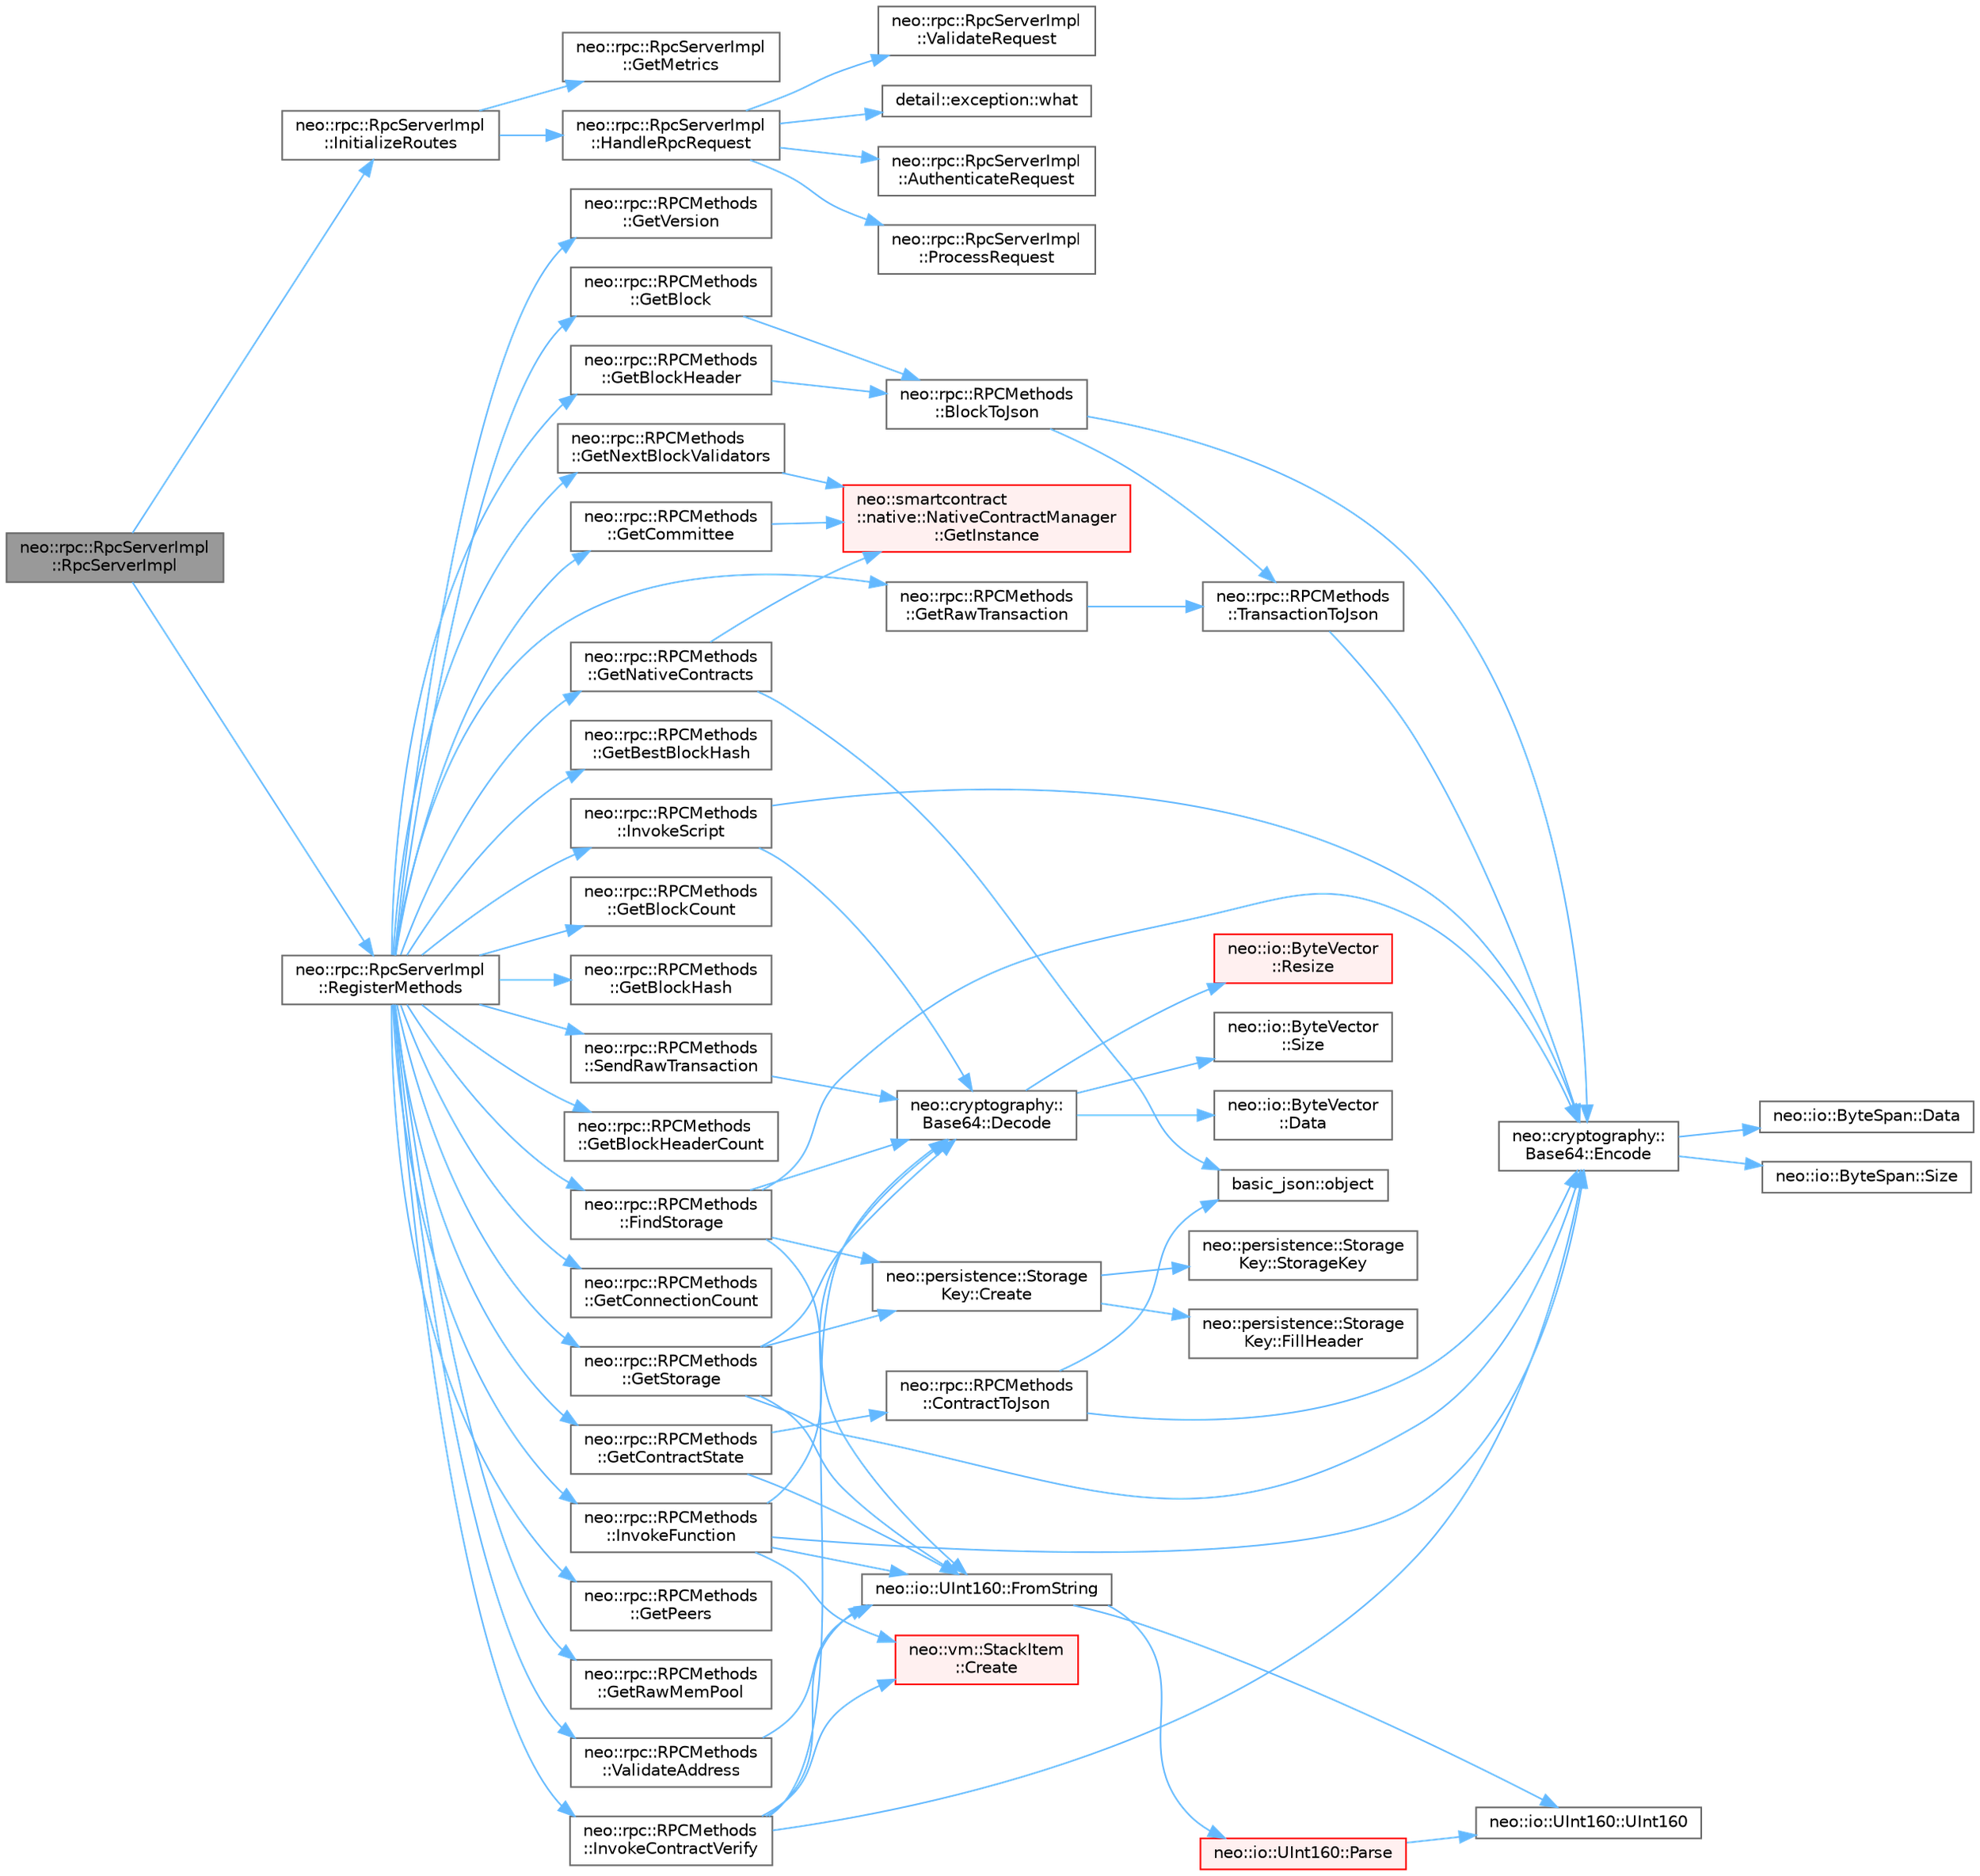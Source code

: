 digraph "neo::rpc::RpcServerImpl::RpcServerImpl"
{
 // LATEX_PDF_SIZE
  bgcolor="transparent";
  edge [fontname=Helvetica,fontsize=10,labelfontname=Helvetica,labelfontsize=10];
  node [fontname=Helvetica,fontsize=10,shape=box,height=0.2,width=0.4];
  rankdir="LR";
  Node1 [id="Node000001",label="neo::rpc::RpcServerImpl\l::RpcServerImpl",height=0.2,width=0.4,color="gray40", fillcolor="grey60", style="filled", fontcolor="black",tooltip=" "];
  Node1 -> Node2 [id="edge1_Node000001_Node000002",color="steelblue1",style="solid",tooltip=" "];
  Node2 [id="Node000002",label="neo::rpc::RpcServerImpl\l::InitializeRoutes",height=0.2,width=0.4,color="grey40", fillcolor="white", style="filled",URL="$classneo_1_1rpc_1_1_rpc_server_impl.html#a364ae1d30ce752ebdced6588d7f6b077",tooltip=" "];
  Node2 -> Node3 [id="edge2_Node000002_Node000003",color="steelblue1",style="solid",tooltip=" "];
  Node3 [id="Node000003",label="neo::rpc::RpcServerImpl\l::GetMetrics",height=0.2,width=0.4,color="grey40", fillcolor="white", style="filled",URL="$classneo_1_1rpc_1_1_rpc_server_impl.html#a91f6328431c5d23a52babb07d110a8fc",tooltip=" "];
  Node2 -> Node4 [id="edge3_Node000002_Node000004",color="steelblue1",style="solid",tooltip=" "];
  Node4 [id="Node000004",label="neo::rpc::RpcServerImpl\l::HandleRpcRequest",height=0.2,width=0.4,color="grey40", fillcolor="white", style="filled",URL="$classneo_1_1rpc_1_1_rpc_server_impl.html#a60cdc5b1e5303496e4ee5ac7bbe806bc",tooltip=" "];
  Node4 -> Node5 [id="edge4_Node000004_Node000005",color="steelblue1",style="solid",tooltip=" "];
  Node5 [id="Node000005",label="neo::rpc::RpcServerImpl\l::AuthenticateRequest",height=0.2,width=0.4,color="grey40", fillcolor="white", style="filled",URL="$classneo_1_1rpc_1_1_rpc_server_impl.html#a45a376a70ccf3bc0f8ecf54d16b37f19",tooltip=" "];
  Node4 -> Node6 [id="edge5_Node000004_Node000006",color="steelblue1",style="solid",tooltip=" "];
  Node6 [id="Node000006",label="neo::rpc::RpcServerImpl\l::ProcessRequest",height=0.2,width=0.4,color="grey40", fillcolor="white", style="filled",URL="$classneo_1_1rpc_1_1_rpc_server_impl.html#a39ffe3c34e684c1fdf3a8bd2b41ea2c4",tooltip=" "];
  Node4 -> Node7 [id="edge6_Node000004_Node000007",color="steelblue1",style="solid",tooltip=" "];
  Node7 [id="Node000007",label="neo::rpc::RpcServerImpl\l::ValidateRequest",height=0.2,width=0.4,color="grey40", fillcolor="white", style="filled",URL="$classneo_1_1rpc_1_1_rpc_server_impl.html#a2d51ca3342879a7effd515e244dd6485",tooltip=" "];
  Node4 -> Node8 [id="edge7_Node000004_Node000008",color="steelblue1",style="solid",tooltip=" "];
  Node8 [id="Node000008",label="detail::exception::what",height=0.2,width=0.4,color="grey40", fillcolor="white", style="filled",URL="$classdetail_1_1exception.html#ae75d7315f5f2d85958da6d961375caf0",tooltip="returns the explanatory string"];
  Node1 -> Node9 [id="edge8_Node000001_Node000009",color="steelblue1",style="solid",tooltip=" "];
  Node9 [id="Node000009",label="neo::rpc::RpcServerImpl\l::RegisterMethods",height=0.2,width=0.4,color="grey40", fillcolor="white", style="filled",URL="$classneo_1_1rpc_1_1_rpc_server_impl.html#a905b4544db250ffaf2e403179dc6f49f",tooltip=" "];
  Node9 -> Node10 [id="edge9_Node000009_Node000010",color="steelblue1",style="solid",tooltip=" "];
  Node10 [id="Node000010",label="neo::rpc::RPCMethods\l::FindStorage",height=0.2,width=0.4,color="grey40", fillcolor="white", style="filled",URL="$classneo_1_1rpc_1_1_r_p_c_methods.html#aad3e961199f57770bcd54ae04fd68651",tooltip="Finds storage items."];
  Node10 -> Node11 [id="edge10_Node000010_Node000011",color="steelblue1",style="solid",tooltip=" "];
  Node11 [id="Node000011",label="neo::persistence::Storage\lKey::Create",height=0.2,width=0.4,color="grey40", fillcolor="white", style="filled",URL="$classneo_1_1persistence_1_1_storage_key.html#ae7001770e96642cfdb2f878c6264bf51",tooltip="Creates a storage key with contract ID and prefix."];
  Node11 -> Node12 [id="edge11_Node000011_Node000012",color="steelblue1",style="solid",tooltip=" "];
  Node12 [id="Node000012",label="neo::persistence::Storage\lKey::FillHeader",height=0.2,width=0.4,color="grey40", fillcolor="white", style="filled",URL="$classneo_1_1persistence_1_1_storage_key.html#a4a6ee8a47d7cfb0b3802d3697ddf571f",tooltip="Fills the header (contract ID + prefix) into a span."];
  Node11 -> Node13 [id="edge12_Node000011_Node000013",color="steelblue1",style="solid",tooltip=" "];
  Node13 [id="Node000013",label="neo::persistence::Storage\lKey::StorageKey",height=0.2,width=0.4,color="grey40", fillcolor="white", style="filled",URL="$classneo_1_1persistence_1_1_storage_key.html#a26e71bde9629f81837c84d69d83fd75a",tooltip="Constructs an empty StorageKey."];
  Node10 -> Node14 [id="edge13_Node000010_Node000014",color="steelblue1",style="solid",tooltip=" "];
  Node14 [id="Node000014",label="neo::cryptography::\lBase64::Decode",height=0.2,width=0.4,color="grey40", fillcolor="white", style="filled",URL="$classneo_1_1cryptography_1_1_base64.html#a03e5a1a4dbb4b75c7b89770d2ba3191d",tooltip="Decodes a Base64 string to bytes."];
  Node14 -> Node15 [id="edge14_Node000014_Node000015",color="steelblue1",style="solid",tooltip=" "];
  Node15 [id="Node000015",label="neo::io::ByteVector\l::Data",height=0.2,width=0.4,color="grey40", fillcolor="white", style="filled",URL="$classneo_1_1io_1_1_byte_vector.html#a971af50d2778c4435c924cf4b839e8a1",tooltip="Gets a pointer to the data."];
  Node14 -> Node16 [id="edge15_Node000014_Node000016",color="steelblue1",style="solid",tooltip=" "];
  Node16 [id="Node000016",label="neo::io::ByteVector\l::Resize",height=0.2,width=0.4,color="red", fillcolor="#FFF0F0", style="filled",URL="$classneo_1_1io_1_1_byte_vector.html#ac5d394e2ac6ef922486d6b635d0a9c28",tooltip="Resizes the ByteVector."];
  Node14 -> Node18 [id="edge16_Node000014_Node000018",color="steelblue1",style="solid",tooltip=" "];
  Node18 [id="Node000018",label="neo::io::ByteVector\l::Size",height=0.2,width=0.4,color="grey40", fillcolor="white", style="filled",URL="$classneo_1_1io_1_1_byte_vector.html#ac0d1a1751d25fde82c44ba55d9d68e24",tooltip="Gets the size of the ByteVector."];
  Node10 -> Node19 [id="edge17_Node000010_Node000019",color="steelblue1",style="solid",tooltip=" "];
  Node19 [id="Node000019",label="neo::cryptography::\lBase64::Encode",height=0.2,width=0.4,color="grey40", fillcolor="white", style="filled",URL="$classneo_1_1cryptography_1_1_base64.html#a9401ccf738d0fd6a8b8125b395abf392",tooltip="Encodes data to Base64."];
  Node19 -> Node20 [id="edge18_Node000019_Node000020",color="steelblue1",style="solid",tooltip=" "];
  Node20 [id="Node000020",label="neo::io::ByteSpan::Data",height=0.2,width=0.4,color="grey40", fillcolor="white", style="filled",URL="$classneo_1_1io_1_1_byte_span.html#a0285a19eb5cd212ecd1079e0bc5e494c",tooltip="Gets a pointer to the data."];
  Node19 -> Node21 [id="edge19_Node000019_Node000021",color="steelblue1",style="solid",tooltip=" "];
  Node21 [id="Node000021",label="neo::io::ByteSpan::Size",height=0.2,width=0.4,color="grey40", fillcolor="white", style="filled",URL="$classneo_1_1io_1_1_byte_span.html#a4a869430800a37dcbeefac6f36468fcb",tooltip="Gets the size of the ByteSpan."];
  Node10 -> Node22 [id="edge20_Node000010_Node000022",color="steelblue1",style="solid",tooltip=" "];
  Node22 [id="Node000022",label="neo::io::UInt160::FromString",height=0.2,width=0.4,color="grey40", fillcolor="white", style="filled",URL="$classneo_1_1io_1_1_u_int160.html#ac6525a2b7cc473818274027ead1c6688",tooltip="Creates a UInt160 from a hex string."];
  Node22 -> Node23 [id="edge21_Node000022_Node000023",color="steelblue1",style="solid",tooltip=" "];
  Node23 [id="Node000023",label="neo::io::UInt160::Parse",height=0.2,width=0.4,color="red", fillcolor="#FFF0F0", style="filled",URL="$classneo_1_1io_1_1_u_int160.html#aff15950166fb8a9a018e85e419500115",tooltip="Parses a hexadecimal string into a UInt160."];
  Node23 -> Node25 [id="edge22_Node000023_Node000025",color="steelblue1",style="solid",tooltip=" "];
  Node25 [id="Node000025",label="neo::io::UInt160::UInt160",height=0.2,width=0.4,color="grey40", fillcolor="white", style="filled",URL="$classneo_1_1io_1_1_u_int160.html#a975ac19e433b0ceb17f5b56454667fa5",tooltip="Constructs a UInt160 initialized to zero."];
  Node22 -> Node25 [id="edge23_Node000022_Node000025",color="steelblue1",style="solid",tooltip=" "];
  Node9 -> Node26 [id="edge24_Node000009_Node000026",color="steelblue1",style="solid",tooltip=" "];
  Node26 [id="Node000026",label="neo::rpc::RPCMethods\l::GetBestBlockHash",height=0.2,width=0.4,color="grey40", fillcolor="white", style="filled",URL="$classneo_1_1rpc_1_1_r_p_c_methods.html#ae8d0b144c6df7a413206dcf16d0a54f3",tooltip="Gets the best block hash."];
  Node9 -> Node27 [id="edge25_Node000009_Node000027",color="steelblue1",style="solid",tooltip=" "];
  Node27 [id="Node000027",label="neo::rpc::RPCMethods\l::GetBlock",height=0.2,width=0.4,color="grey40", fillcolor="white", style="filled",URL="$classneo_1_1rpc_1_1_r_p_c_methods.html#afbeb890d83922c44420483d9029061fd",tooltip="Gets a block."];
  Node27 -> Node28 [id="edge26_Node000027_Node000028",color="steelblue1",style="solid",tooltip=" "];
  Node28 [id="Node000028",label="neo::rpc::RPCMethods\l::BlockToJson",height=0.2,width=0.4,color="grey40", fillcolor="white", style="filled",URL="$classneo_1_1rpc_1_1_r_p_c_methods.html#ad1de15165b7ea273b5b8c8c16f3ddef3",tooltip="Converts a block to JSON."];
  Node28 -> Node19 [id="edge27_Node000028_Node000019",color="steelblue1",style="solid",tooltip=" "];
  Node28 -> Node29 [id="edge28_Node000028_Node000029",color="steelblue1",style="solid",tooltip=" "];
  Node29 [id="Node000029",label="neo::rpc::RPCMethods\l::TransactionToJson",height=0.2,width=0.4,color="grey40", fillcolor="white", style="filled",URL="$classneo_1_1rpc_1_1_r_p_c_methods.html#a74686388bdde3a7dc1b0ecdcf406695a",tooltip="Converts a transaction to JSON."];
  Node29 -> Node19 [id="edge29_Node000029_Node000019",color="steelblue1",style="solid",tooltip=" "];
  Node9 -> Node30 [id="edge30_Node000009_Node000030",color="steelblue1",style="solid",tooltip=" "];
  Node30 [id="Node000030",label="neo::rpc::RPCMethods\l::GetBlockCount",height=0.2,width=0.4,color="grey40", fillcolor="white", style="filled",URL="$classneo_1_1rpc_1_1_r_p_c_methods.html#a9dc9dc720c7b49f4ef26b70e875b0a53",tooltip="Gets the block count."];
  Node9 -> Node31 [id="edge31_Node000009_Node000031",color="steelblue1",style="solid",tooltip=" "];
  Node31 [id="Node000031",label="neo::rpc::RPCMethods\l::GetBlockHash",height=0.2,width=0.4,color="grey40", fillcolor="white", style="filled",URL="$classneo_1_1rpc_1_1_r_p_c_methods.html#a27155677352d0318b90286d6ccb313fb",tooltip="Gets a block hash."];
  Node9 -> Node32 [id="edge32_Node000009_Node000032",color="steelblue1",style="solid",tooltip=" "];
  Node32 [id="Node000032",label="neo::rpc::RPCMethods\l::GetBlockHeader",height=0.2,width=0.4,color="grey40", fillcolor="white", style="filled",URL="$classneo_1_1rpc_1_1_r_p_c_methods.html#adef5a1197ebcb30009120b534b5855e8",tooltip="Gets a block header."];
  Node32 -> Node28 [id="edge33_Node000032_Node000028",color="steelblue1",style="solid",tooltip=" "];
  Node9 -> Node33 [id="edge34_Node000009_Node000033",color="steelblue1",style="solid",tooltip=" "];
  Node33 [id="Node000033",label="neo::rpc::RPCMethods\l::GetBlockHeaderCount",height=0.2,width=0.4,color="grey40", fillcolor="white", style="filled",URL="$classneo_1_1rpc_1_1_r_p_c_methods.html#a0f883a51998c61439f45e2ea57e8fbe6",tooltip="Gets the block header count."];
  Node9 -> Node34 [id="edge35_Node000009_Node000034",color="steelblue1",style="solid",tooltip=" "];
  Node34 [id="Node000034",label="neo::rpc::RPCMethods\l::GetCommittee",height=0.2,width=0.4,color="grey40", fillcolor="white", style="filled",URL="$classneo_1_1rpc_1_1_r_p_c_methods.html#a83afd2b54e62e71c5c4a26d8156179fe",tooltip="Gets the committee."];
  Node34 -> Node35 [id="edge36_Node000034_Node000035",color="steelblue1",style="solid",tooltip=" "];
  Node35 [id="Node000035",label="neo::smartcontract\l::native::NativeContractManager\l::GetInstance",height=0.2,width=0.4,color="red", fillcolor="#FFF0F0", style="filled",URL="$classneo_1_1smartcontract_1_1native_1_1_native_contract_manager.html#a625f98f56356754afc948c4638310de7",tooltip="Gets the instance."];
  Node9 -> Node40 [id="edge37_Node000009_Node000040",color="steelblue1",style="solid",tooltip=" "];
  Node40 [id="Node000040",label="neo::rpc::RPCMethods\l::GetConnectionCount",height=0.2,width=0.4,color="grey40", fillcolor="white", style="filled",URL="$classneo_1_1rpc_1_1_r_p_c_methods.html#aad51825f1bb3351db96b50f7d15ba3da",tooltip="Gets the connection count."];
  Node9 -> Node41 [id="edge38_Node000009_Node000041",color="steelblue1",style="solid",tooltip=" "];
  Node41 [id="Node000041",label="neo::rpc::RPCMethods\l::GetContractState",height=0.2,width=0.4,color="grey40", fillcolor="white", style="filled",URL="$classneo_1_1rpc_1_1_r_p_c_methods.html#a2ea3952b4a58b7aeb5daebcfe9506c6e",tooltip="Gets a contract state."];
  Node41 -> Node42 [id="edge39_Node000041_Node000042",color="steelblue1",style="solid",tooltip=" "];
  Node42 [id="Node000042",label="neo::rpc::RPCMethods\l::ContractToJson",height=0.2,width=0.4,color="grey40", fillcolor="white", style="filled",URL="$classneo_1_1rpc_1_1_r_p_c_methods.html#ac5b807c5412454e2398fb399590b3b2a",tooltip="Converts a contract to JSON."];
  Node42 -> Node19 [id="edge40_Node000042_Node000019",color="steelblue1",style="solid",tooltip=" "];
  Node42 -> Node43 [id="edge41_Node000042_Node000043",color="steelblue1",style="solid",tooltip=" "];
  Node43 [id="Node000043",label="basic_json::object",height=0.2,width=0.4,color="grey40", fillcolor="white", style="filled",URL="$classbasic__json.html#a50a0e8dacc0f4aa12162da666595e6fd",tooltip="explicitly create an object from an initializer list"];
  Node41 -> Node22 [id="edge42_Node000041_Node000022",color="steelblue1",style="solid",tooltip=" "];
  Node9 -> Node44 [id="edge43_Node000009_Node000044",color="steelblue1",style="solid",tooltip=" "];
  Node44 [id="Node000044",label="neo::rpc::RPCMethods\l::GetNativeContracts",height=0.2,width=0.4,color="grey40", fillcolor="white", style="filled",URL="$classneo_1_1rpc_1_1_r_p_c_methods.html#a9709fe401c58c5df1b5652c315843da4",tooltip="Gets native contracts."];
  Node44 -> Node35 [id="edge44_Node000044_Node000035",color="steelblue1",style="solid",tooltip=" "];
  Node44 -> Node43 [id="edge45_Node000044_Node000043",color="steelblue1",style="solid",tooltip=" "];
  Node9 -> Node45 [id="edge46_Node000009_Node000045",color="steelblue1",style="solid",tooltip=" "];
  Node45 [id="Node000045",label="neo::rpc::RPCMethods\l::GetNextBlockValidators",height=0.2,width=0.4,color="grey40", fillcolor="white", style="filled",URL="$classneo_1_1rpc_1_1_r_p_c_methods.html#af40ddb636b1f5a7b65f5dcdd121494be",tooltip="Gets the next block validators."];
  Node45 -> Node35 [id="edge47_Node000045_Node000035",color="steelblue1",style="solid",tooltip=" "];
  Node9 -> Node46 [id="edge48_Node000009_Node000046",color="steelblue1",style="solid",tooltip=" "];
  Node46 [id="Node000046",label="neo::rpc::RPCMethods\l::GetPeers",height=0.2,width=0.4,color="grey40", fillcolor="white", style="filled",URL="$classneo_1_1rpc_1_1_r_p_c_methods.html#a1fc24cbce9b4c958d405682d3a05cb5e",tooltip="Gets the peers."];
  Node9 -> Node47 [id="edge49_Node000009_Node000047",color="steelblue1",style="solid",tooltip=" "];
  Node47 [id="Node000047",label="neo::rpc::RPCMethods\l::GetRawMemPool",height=0.2,width=0.4,color="grey40", fillcolor="white", style="filled",URL="$classneo_1_1rpc_1_1_r_p_c_methods.html#a317eb20ffb0579440de2014f66f3f43c",tooltip="Gets the raw memory pool."];
  Node9 -> Node48 [id="edge50_Node000009_Node000048",color="steelblue1",style="solid",tooltip=" "];
  Node48 [id="Node000048",label="neo::rpc::RPCMethods\l::GetRawTransaction",height=0.2,width=0.4,color="grey40", fillcolor="white", style="filled",URL="$classneo_1_1rpc_1_1_r_p_c_methods.html#a7f5003f34e97d3b0d35c454780be778a",tooltip="Gets a raw transaction."];
  Node48 -> Node29 [id="edge51_Node000048_Node000029",color="steelblue1",style="solid",tooltip=" "];
  Node9 -> Node49 [id="edge52_Node000009_Node000049",color="steelblue1",style="solid",tooltip=" "];
  Node49 [id="Node000049",label="neo::rpc::RPCMethods\l::GetStorage",height=0.2,width=0.4,color="grey40", fillcolor="white", style="filled",URL="$classneo_1_1rpc_1_1_r_p_c_methods.html#a100befa1f04ccfe17fa7c86a3dd03bd7",tooltip="Gets storage items."];
  Node49 -> Node11 [id="edge53_Node000049_Node000011",color="steelblue1",style="solid",tooltip=" "];
  Node49 -> Node14 [id="edge54_Node000049_Node000014",color="steelblue1",style="solid",tooltip=" "];
  Node49 -> Node19 [id="edge55_Node000049_Node000019",color="steelblue1",style="solid",tooltip=" "];
  Node49 -> Node22 [id="edge56_Node000049_Node000022",color="steelblue1",style="solid",tooltip=" "];
  Node9 -> Node50 [id="edge57_Node000009_Node000050",color="steelblue1",style="solid",tooltip=" "];
  Node50 [id="Node000050",label="neo::rpc::RPCMethods\l::GetVersion",height=0.2,width=0.4,color="grey40", fillcolor="white", style="filled",URL="$classneo_1_1rpc_1_1_r_p_c_methods.html#aa61f3f833f1bc9f7af9ce8bc8f0a0595",tooltip="Gets the version."];
  Node9 -> Node51 [id="edge58_Node000009_Node000051",color="steelblue1",style="solid",tooltip=" "];
  Node51 [id="Node000051",label="neo::rpc::RPCMethods\l::InvokeContractVerify",height=0.2,width=0.4,color="grey40", fillcolor="white", style="filled",URL="$classneo_1_1rpc_1_1_r_p_c_methods.html#a709edff4a5c3c107bbf4bcb2c818bcd3",tooltip="Invokes contract verification."];
  Node51 -> Node52 [id="edge59_Node000051_Node000052",color="steelblue1",style="solid",tooltip=" "];
  Node52 [id="Node000052",label="neo::vm::StackItem\l::Create",height=0.2,width=0.4,color="red", fillcolor="#FFF0F0", style="filled",URL="$classneo_1_1vm_1_1_stack_item.html#a1d67a8c02d58d56410378b997c2e7855",tooltip="Creates a primitive stack item."];
  Node51 -> Node14 [id="edge60_Node000051_Node000014",color="steelblue1",style="solid",tooltip=" "];
  Node51 -> Node19 [id="edge61_Node000051_Node000019",color="steelblue1",style="solid",tooltip=" "];
  Node51 -> Node22 [id="edge62_Node000051_Node000022",color="steelblue1",style="solid",tooltip=" "];
  Node9 -> Node55 [id="edge63_Node000009_Node000055",color="steelblue1",style="solid",tooltip=" "];
  Node55 [id="Node000055",label="neo::rpc::RPCMethods\l::InvokeFunction",height=0.2,width=0.4,color="grey40", fillcolor="white", style="filled",URL="$classneo_1_1rpc_1_1_r_p_c_methods.html#abe0e5b86b585d6d1558a6511561b61b8",tooltip="Invokes a function."];
  Node55 -> Node52 [id="edge64_Node000055_Node000052",color="steelblue1",style="solid",tooltip=" "];
  Node55 -> Node14 [id="edge65_Node000055_Node000014",color="steelblue1",style="solid",tooltip=" "];
  Node55 -> Node19 [id="edge66_Node000055_Node000019",color="steelblue1",style="solid",tooltip=" "];
  Node55 -> Node22 [id="edge67_Node000055_Node000022",color="steelblue1",style="solid",tooltip=" "];
  Node9 -> Node56 [id="edge68_Node000009_Node000056",color="steelblue1",style="solid",tooltip=" "];
  Node56 [id="Node000056",label="neo::rpc::RPCMethods\l::InvokeScript",height=0.2,width=0.4,color="grey40", fillcolor="white", style="filled",URL="$classneo_1_1rpc_1_1_r_p_c_methods.html#acbff422faac6bc786e12b641292a272d",tooltip="Invokes a script."];
  Node56 -> Node14 [id="edge69_Node000056_Node000014",color="steelblue1",style="solid",tooltip=" "];
  Node56 -> Node19 [id="edge70_Node000056_Node000019",color="steelblue1",style="solid",tooltip=" "];
  Node9 -> Node57 [id="edge71_Node000009_Node000057",color="steelblue1",style="solid",tooltip=" "];
  Node57 [id="Node000057",label="neo::rpc::RPCMethods\l::SendRawTransaction",height=0.2,width=0.4,color="grey40", fillcolor="white", style="filled",URL="$classneo_1_1rpc_1_1_r_p_c_methods.html#a57389e2b3905909737a4105186cd19c0",tooltip="Sends a raw transaction."];
  Node57 -> Node14 [id="edge72_Node000057_Node000014",color="steelblue1",style="solid",tooltip=" "];
  Node9 -> Node58 [id="edge73_Node000009_Node000058",color="steelblue1",style="solid",tooltip=" "];
  Node58 [id="Node000058",label="neo::rpc::RPCMethods\l::ValidateAddress",height=0.2,width=0.4,color="grey40", fillcolor="white", style="filled",URL="$classneo_1_1rpc_1_1_r_p_c_methods.html#aa8f883826cd94e1dda41e7562128d7ad",tooltip="Validates an address."];
  Node58 -> Node22 [id="edge74_Node000058_Node000022",color="steelblue1",style="solid",tooltip=" "];
}
